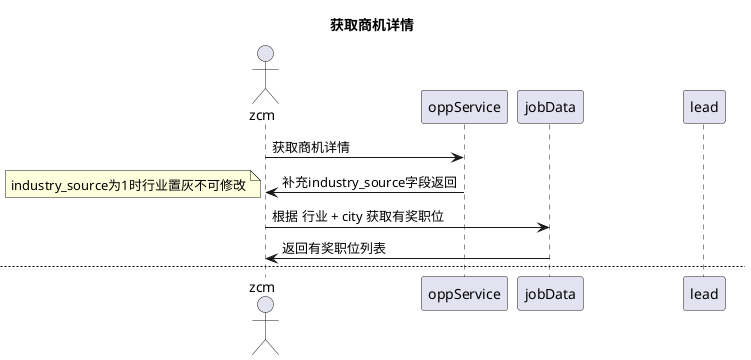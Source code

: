 @startuml
'https://plantuml.com/sequence-diagram

actor zcm
participant oppService
participant jobData

title:获取商机详情

zcm->oppService:获取商机详情
oppService->zcm: 补充industry_source字段返回
note left : industry_source为1时行业置灰不可修改

zcm -> jobData : 根据 行业 + city 获取有奖职位
jobData -> zcm : 返回有奖职位列表

newpage 更新商机详情

loop 选择营业执照
zcm -> lead : 选择营业执照
lead -> jobData : 根据营业执照匹配行业
jobData -> lead : 返回行业
lead -> zcm : 返回行业
end

@enduml